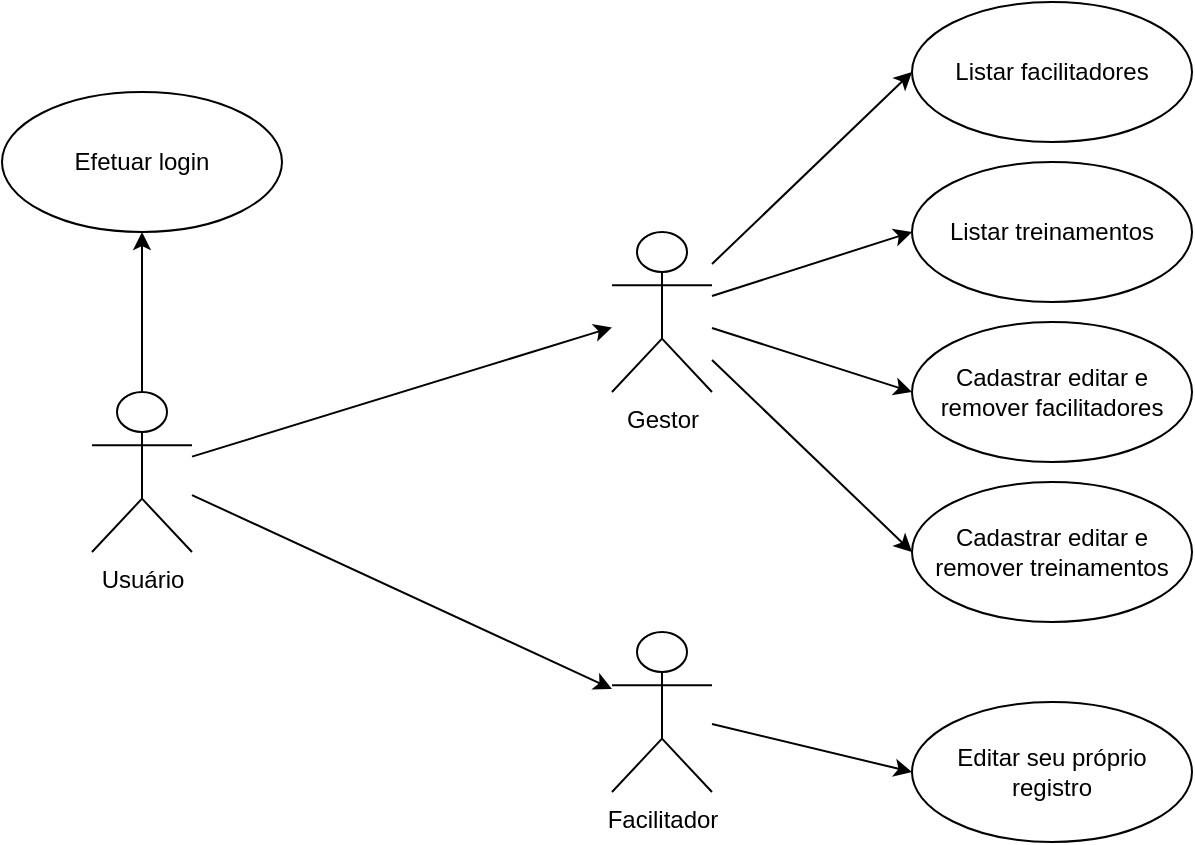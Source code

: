 <mxfile>
    <diagram id="KuaT771qGWB4oDRNzoem" name="Page-1">
        <mxGraphModel dx="1374" dy="790" grid="1" gridSize="10" guides="1" tooltips="1" connect="1" arrows="1" fold="1" page="1" pageScale="1" pageWidth="827" pageHeight="1169" math="0" shadow="0">
            <root>
                <mxCell id="0"/>
                <mxCell id="1" parent="0"/>
                <mxCell id="10" style="edgeStyle=none;html=1;entryX=0;entryY=0.5;entryDx=0;entryDy=0;" edge="1" parent="1" source="2" target="6">
                    <mxGeometry relative="1" as="geometry"/>
                </mxCell>
                <mxCell id="11" style="edgeStyle=none;html=1;entryX=0;entryY=0.5;entryDx=0;entryDy=0;" edge="1" parent="1" source="2" target="7">
                    <mxGeometry relative="1" as="geometry"/>
                </mxCell>
                <mxCell id="12" style="edgeStyle=none;html=1;entryX=0;entryY=0.5;entryDx=0;entryDy=0;" edge="1" parent="1" source="2" target="8">
                    <mxGeometry relative="1" as="geometry"/>
                </mxCell>
                <mxCell id="13" style="edgeStyle=none;html=1;entryX=0;entryY=0.5;entryDx=0;entryDy=0;" edge="1" parent="1" source="2" target="9">
                    <mxGeometry relative="1" as="geometry"/>
                </mxCell>
                <mxCell id="2" value="Gestor" style="shape=umlActor;verticalLabelPosition=bottom;verticalAlign=top;html=1;" vertex="1" parent="1">
                    <mxGeometry x="310" y="165" width="50" height="80" as="geometry"/>
                </mxCell>
                <mxCell id="20" style="edgeStyle=none;html=1;entryX=0;entryY=0.5;entryDx=0;entryDy=0;" edge="1" parent="1" source="5" target="19">
                    <mxGeometry relative="1" as="geometry"/>
                </mxCell>
                <mxCell id="5" value="Facilitador" style="shape=umlActor;verticalLabelPosition=bottom;verticalAlign=top;html=1;" vertex="1" parent="1">
                    <mxGeometry x="310" y="365" width="50" height="80" as="geometry"/>
                </mxCell>
                <mxCell id="6" value="Listar facilitadores" style="ellipse;whiteSpace=wrap;html=1;" vertex="1" parent="1">
                    <mxGeometry x="460" y="50" width="140" height="70" as="geometry"/>
                </mxCell>
                <mxCell id="7" value="Listar treinamentos" style="ellipse;whiteSpace=wrap;html=1;" vertex="1" parent="1">
                    <mxGeometry x="460" y="130" width="140" height="70" as="geometry"/>
                </mxCell>
                <mxCell id="8" value="Cadastrar editar e remover facilitadores" style="ellipse;whiteSpace=wrap;html=1;" vertex="1" parent="1">
                    <mxGeometry x="460" y="210" width="140" height="70" as="geometry"/>
                </mxCell>
                <mxCell id="9" value="Cadastrar editar e remover treinamentos" style="ellipse;whiteSpace=wrap;html=1;" vertex="1" parent="1">
                    <mxGeometry x="460" y="290" width="140" height="70" as="geometry"/>
                </mxCell>
                <mxCell id="15" style="edgeStyle=none;html=1;" edge="1" parent="1" source="14" target="2">
                    <mxGeometry relative="1" as="geometry"/>
                </mxCell>
                <mxCell id="16" style="edgeStyle=none;html=1;" edge="1" parent="1" source="14" target="5">
                    <mxGeometry relative="1" as="geometry"/>
                </mxCell>
                <mxCell id="18" style="edgeStyle=none;html=1;entryX=0.5;entryY=1;entryDx=0;entryDy=0;" edge="1" parent="1" source="14" target="17">
                    <mxGeometry relative="1" as="geometry"/>
                </mxCell>
                <mxCell id="14" value="Usuário" style="shape=umlActor;verticalLabelPosition=bottom;verticalAlign=top;html=1;" vertex="1" parent="1">
                    <mxGeometry x="50" y="245" width="50" height="80" as="geometry"/>
                </mxCell>
                <mxCell id="17" value="Efetuar login" style="ellipse;whiteSpace=wrap;html=1;" vertex="1" parent="1">
                    <mxGeometry x="5" y="95" width="140" height="70" as="geometry"/>
                </mxCell>
                <mxCell id="19" value="Editar seu próprio registro" style="ellipse;whiteSpace=wrap;html=1;" vertex="1" parent="1">
                    <mxGeometry x="460" y="400" width="140" height="70" as="geometry"/>
                </mxCell>
            </root>
        </mxGraphModel>
    </diagram>
</mxfile>